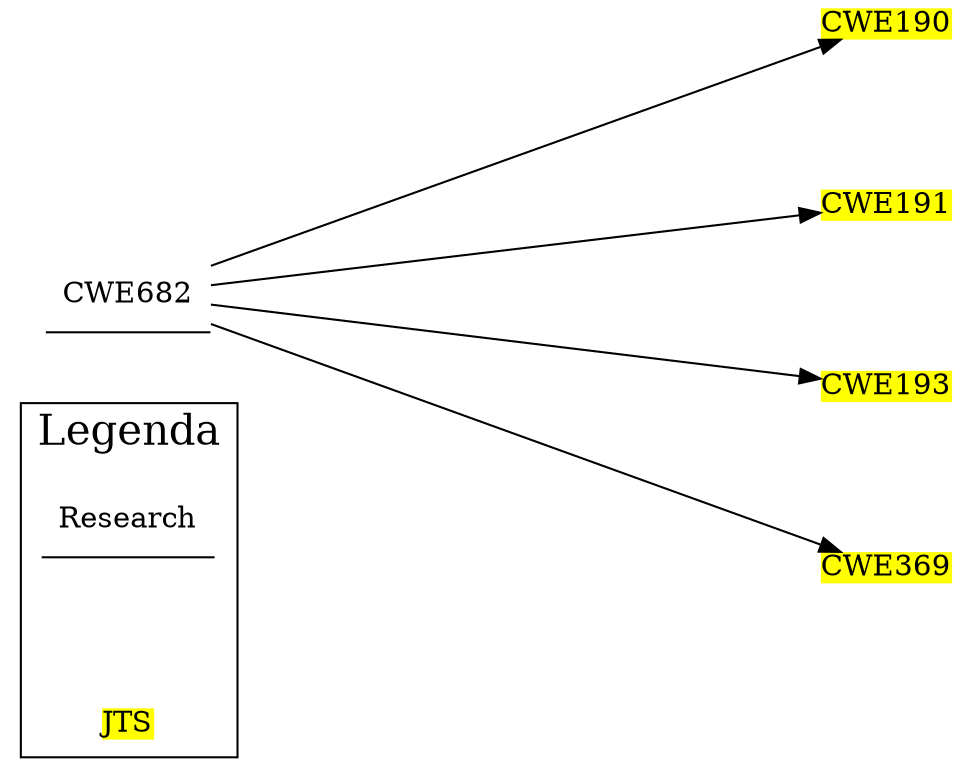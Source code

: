 digraph "Family Tree" {
	graph [nodesep=1 rankdir=LR ranksep=4 splines=true]
	subgraph clusterA {
		node [shape=plaintext]
		label=Legenda
		fontsize=20
		Research [label=Research color=black fillcolor=white shape=underline style=filled]
		JTS [label=JTS color=black fillcolor=yellow shape=plain style=filled]
	}
	CWE682 [label=CWE682 color=black fillcolor=white shape=underline style=filled]
	CWE190 [label=CWE190 color=black fillcolor=yellow shape=plain style=filled]
	CWE191 [label=CWE191 color=black fillcolor=yellow shape=plain style=filled]
	CWE193 [label=CWE193 color=black fillcolor=yellow shape=plain style=filled]
	CWE369 [label=CWE369 color=black fillcolor=yellow shape=plain style=filled]
	CWE682 -> CWE190
	CWE682 -> CWE191
	CWE682 -> CWE193
	CWE682 -> CWE369
}
